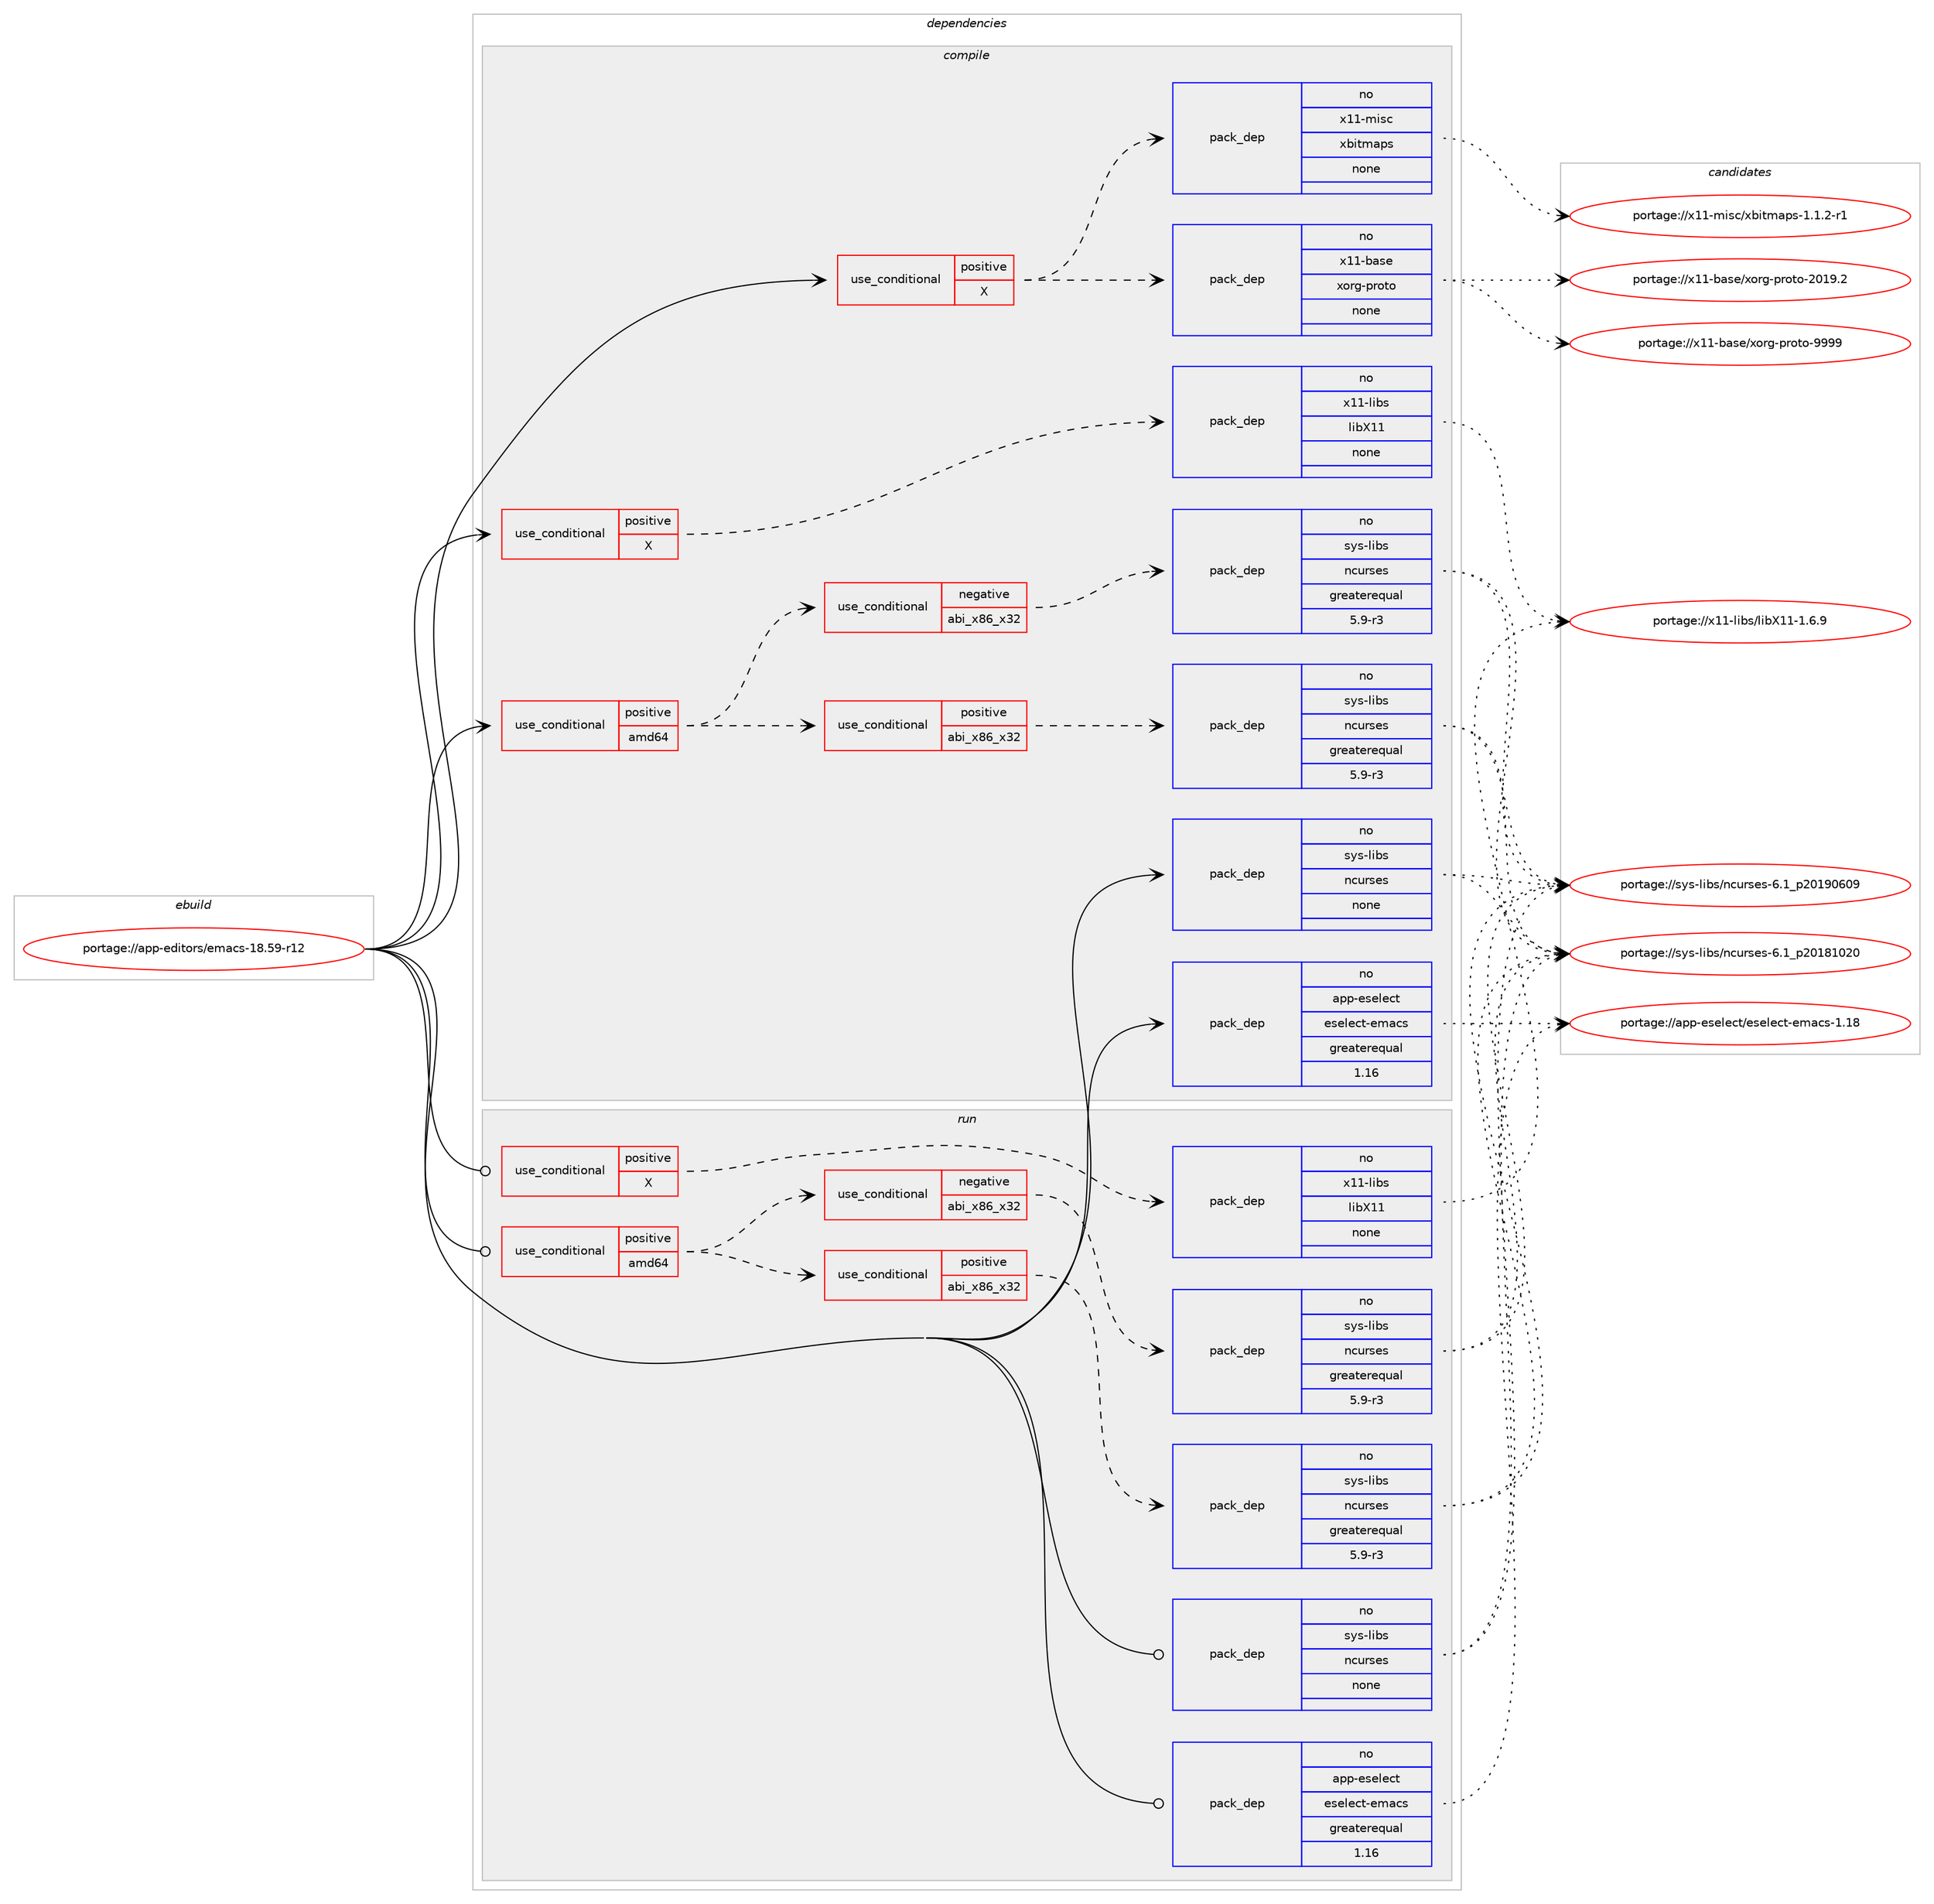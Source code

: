 digraph prolog {

# *************
# Graph options
# *************

newrank=true;
concentrate=true;
compound=true;
graph [rankdir=LR,fontname=Helvetica,fontsize=10,ranksep=1.5];#, ranksep=2.5, nodesep=0.2];
edge  [arrowhead=vee];
node  [fontname=Helvetica,fontsize=10];

# **********
# The ebuild
# **********

subgraph cluster_leftcol {
color=gray;
label=<<i>ebuild</i>>;
id [label="portage://app-editors/emacs-18.59-r12", color=red, width=4, href="../app-editors/emacs-18.59-r12.svg"];
}

# ****************
# The dependencies
# ****************

subgraph cluster_midcol {
color=gray;
label=<<i>dependencies</i>>;
subgraph cluster_compile {
fillcolor="#eeeeee";
style=filled;
label=<<i>compile</i>>;
subgraph cond150834 {
dependency639293 [label=<<TABLE BORDER="0" CELLBORDER="1" CELLSPACING="0" CELLPADDING="4"><TR><TD ROWSPAN="3" CELLPADDING="10">use_conditional</TD></TR><TR><TD>positive</TD></TR><TR><TD>X</TD></TR></TABLE>>, shape=none, color=red];
subgraph pack479995 {
dependency639294 [label=<<TABLE BORDER="0" CELLBORDER="1" CELLSPACING="0" CELLPADDING="4" WIDTH="220"><TR><TD ROWSPAN="6" CELLPADDING="30">pack_dep</TD></TR><TR><TD WIDTH="110">no</TD></TR><TR><TD>x11-base</TD></TR><TR><TD>xorg-proto</TD></TR><TR><TD>none</TD></TR><TR><TD></TD></TR></TABLE>>, shape=none, color=blue];
}
dependency639293:e -> dependency639294:w [weight=20,style="dashed",arrowhead="vee"];
subgraph pack479996 {
dependency639295 [label=<<TABLE BORDER="0" CELLBORDER="1" CELLSPACING="0" CELLPADDING="4" WIDTH="220"><TR><TD ROWSPAN="6" CELLPADDING="30">pack_dep</TD></TR><TR><TD WIDTH="110">no</TD></TR><TR><TD>x11-misc</TD></TR><TR><TD>xbitmaps</TD></TR><TR><TD>none</TD></TR><TR><TD></TD></TR></TABLE>>, shape=none, color=blue];
}
dependency639293:e -> dependency639295:w [weight=20,style="dashed",arrowhead="vee"];
}
id:e -> dependency639293:w [weight=20,style="solid",arrowhead="vee"];
subgraph cond150835 {
dependency639296 [label=<<TABLE BORDER="0" CELLBORDER="1" CELLSPACING="0" CELLPADDING="4"><TR><TD ROWSPAN="3" CELLPADDING="10">use_conditional</TD></TR><TR><TD>positive</TD></TR><TR><TD>X</TD></TR></TABLE>>, shape=none, color=red];
subgraph pack479997 {
dependency639297 [label=<<TABLE BORDER="0" CELLBORDER="1" CELLSPACING="0" CELLPADDING="4" WIDTH="220"><TR><TD ROWSPAN="6" CELLPADDING="30">pack_dep</TD></TR><TR><TD WIDTH="110">no</TD></TR><TR><TD>x11-libs</TD></TR><TR><TD>libX11</TD></TR><TR><TD>none</TD></TR><TR><TD></TD></TR></TABLE>>, shape=none, color=blue];
}
dependency639296:e -> dependency639297:w [weight=20,style="dashed",arrowhead="vee"];
}
id:e -> dependency639296:w [weight=20,style="solid",arrowhead="vee"];
subgraph cond150836 {
dependency639298 [label=<<TABLE BORDER="0" CELLBORDER="1" CELLSPACING="0" CELLPADDING="4"><TR><TD ROWSPAN="3" CELLPADDING="10">use_conditional</TD></TR><TR><TD>positive</TD></TR><TR><TD>amd64</TD></TR></TABLE>>, shape=none, color=red];
subgraph cond150837 {
dependency639299 [label=<<TABLE BORDER="0" CELLBORDER="1" CELLSPACING="0" CELLPADDING="4"><TR><TD ROWSPAN="3" CELLPADDING="10">use_conditional</TD></TR><TR><TD>positive</TD></TR><TR><TD>abi_x86_x32</TD></TR></TABLE>>, shape=none, color=red];
subgraph pack479998 {
dependency639300 [label=<<TABLE BORDER="0" CELLBORDER="1" CELLSPACING="0" CELLPADDING="4" WIDTH="220"><TR><TD ROWSPAN="6" CELLPADDING="30">pack_dep</TD></TR><TR><TD WIDTH="110">no</TD></TR><TR><TD>sys-libs</TD></TR><TR><TD>ncurses</TD></TR><TR><TD>greaterequal</TD></TR><TR><TD>5.9-r3</TD></TR></TABLE>>, shape=none, color=blue];
}
dependency639299:e -> dependency639300:w [weight=20,style="dashed",arrowhead="vee"];
}
dependency639298:e -> dependency639299:w [weight=20,style="dashed",arrowhead="vee"];
subgraph cond150838 {
dependency639301 [label=<<TABLE BORDER="0" CELLBORDER="1" CELLSPACING="0" CELLPADDING="4"><TR><TD ROWSPAN="3" CELLPADDING="10">use_conditional</TD></TR><TR><TD>negative</TD></TR><TR><TD>abi_x86_x32</TD></TR></TABLE>>, shape=none, color=red];
subgraph pack479999 {
dependency639302 [label=<<TABLE BORDER="0" CELLBORDER="1" CELLSPACING="0" CELLPADDING="4" WIDTH="220"><TR><TD ROWSPAN="6" CELLPADDING="30">pack_dep</TD></TR><TR><TD WIDTH="110">no</TD></TR><TR><TD>sys-libs</TD></TR><TR><TD>ncurses</TD></TR><TR><TD>greaterequal</TD></TR><TR><TD>5.9-r3</TD></TR></TABLE>>, shape=none, color=blue];
}
dependency639301:e -> dependency639302:w [weight=20,style="dashed",arrowhead="vee"];
}
dependency639298:e -> dependency639301:w [weight=20,style="dashed",arrowhead="vee"];
}
id:e -> dependency639298:w [weight=20,style="solid",arrowhead="vee"];
subgraph pack480000 {
dependency639303 [label=<<TABLE BORDER="0" CELLBORDER="1" CELLSPACING="0" CELLPADDING="4" WIDTH="220"><TR><TD ROWSPAN="6" CELLPADDING="30">pack_dep</TD></TR><TR><TD WIDTH="110">no</TD></TR><TR><TD>app-eselect</TD></TR><TR><TD>eselect-emacs</TD></TR><TR><TD>greaterequal</TD></TR><TR><TD>1.16</TD></TR></TABLE>>, shape=none, color=blue];
}
id:e -> dependency639303:w [weight=20,style="solid",arrowhead="vee"];
subgraph pack480001 {
dependency639304 [label=<<TABLE BORDER="0" CELLBORDER="1" CELLSPACING="0" CELLPADDING="4" WIDTH="220"><TR><TD ROWSPAN="6" CELLPADDING="30">pack_dep</TD></TR><TR><TD WIDTH="110">no</TD></TR><TR><TD>sys-libs</TD></TR><TR><TD>ncurses</TD></TR><TR><TD>none</TD></TR><TR><TD></TD></TR></TABLE>>, shape=none, color=blue];
}
id:e -> dependency639304:w [weight=20,style="solid",arrowhead="vee"];
}
subgraph cluster_compileandrun {
fillcolor="#eeeeee";
style=filled;
label=<<i>compile and run</i>>;
}
subgraph cluster_run {
fillcolor="#eeeeee";
style=filled;
label=<<i>run</i>>;
subgraph cond150839 {
dependency639305 [label=<<TABLE BORDER="0" CELLBORDER="1" CELLSPACING="0" CELLPADDING="4"><TR><TD ROWSPAN="3" CELLPADDING="10">use_conditional</TD></TR><TR><TD>positive</TD></TR><TR><TD>X</TD></TR></TABLE>>, shape=none, color=red];
subgraph pack480002 {
dependency639306 [label=<<TABLE BORDER="0" CELLBORDER="1" CELLSPACING="0" CELLPADDING="4" WIDTH="220"><TR><TD ROWSPAN="6" CELLPADDING="30">pack_dep</TD></TR><TR><TD WIDTH="110">no</TD></TR><TR><TD>x11-libs</TD></TR><TR><TD>libX11</TD></TR><TR><TD>none</TD></TR><TR><TD></TD></TR></TABLE>>, shape=none, color=blue];
}
dependency639305:e -> dependency639306:w [weight=20,style="dashed",arrowhead="vee"];
}
id:e -> dependency639305:w [weight=20,style="solid",arrowhead="odot"];
subgraph cond150840 {
dependency639307 [label=<<TABLE BORDER="0" CELLBORDER="1" CELLSPACING="0" CELLPADDING="4"><TR><TD ROWSPAN="3" CELLPADDING="10">use_conditional</TD></TR><TR><TD>positive</TD></TR><TR><TD>amd64</TD></TR></TABLE>>, shape=none, color=red];
subgraph cond150841 {
dependency639308 [label=<<TABLE BORDER="0" CELLBORDER="1" CELLSPACING="0" CELLPADDING="4"><TR><TD ROWSPAN="3" CELLPADDING="10">use_conditional</TD></TR><TR><TD>positive</TD></TR><TR><TD>abi_x86_x32</TD></TR></TABLE>>, shape=none, color=red];
subgraph pack480003 {
dependency639309 [label=<<TABLE BORDER="0" CELLBORDER="1" CELLSPACING="0" CELLPADDING="4" WIDTH="220"><TR><TD ROWSPAN="6" CELLPADDING="30">pack_dep</TD></TR><TR><TD WIDTH="110">no</TD></TR><TR><TD>sys-libs</TD></TR><TR><TD>ncurses</TD></TR><TR><TD>greaterequal</TD></TR><TR><TD>5.9-r3</TD></TR></TABLE>>, shape=none, color=blue];
}
dependency639308:e -> dependency639309:w [weight=20,style="dashed",arrowhead="vee"];
}
dependency639307:e -> dependency639308:w [weight=20,style="dashed",arrowhead="vee"];
subgraph cond150842 {
dependency639310 [label=<<TABLE BORDER="0" CELLBORDER="1" CELLSPACING="0" CELLPADDING="4"><TR><TD ROWSPAN="3" CELLPADDING="10">use_conditional</TD></TR><TR><TD>negative</TD></TR><TR><TD>abi_x86_x32</TD></TR></TABLE>>, shape=none, color=red];
subgraph pack480004 {
dependency639311 [label=<<TABLE BORDER="0" CELLBORDER="1" CELLSPACING="0" CELLPADDING="4" WIDTH="220"><TR><TD ROWSPAN="6" CELLPADDING="30">pack_dep</TD></TR><TR><TD WIDTH="110">no</TD></TR><TR><TD>sys-libs</TD></TR><TR><TD>ncurses</TD></TR><TR><TD>greaterequal</TD></TR><TR><TD>5.9-r3</TD></TR></TABLE>>, shape=none, color=blue];
}
dependency639310:e -> dependency639311:w [weight=20,style="dashed",arrowhead="vee"];
}
dependency639307:e -> dependency639310:w [weight=20,style="dashed",arrowhead="vee"];
}
id:e -> dependency639307:w [weight=20,style="solid",arrowhead="odot"];
subgraph pack480005 {
dependency639312 [label=<<TABLE BORDER="0" CELLBORDER="1" CELLSPACING="0" CELLPADDING="4" WIDTH="220"><TR><TD ROWSPAN="6" CELLPADDING="30">pack_dep</TD></TR><TR><TD WIDTH="110">no</TD></TR><TR><TD>app-eselect</TD></TR><TR><TD>eselect-emacs</TD></TR><TR><TD>greaterequal</TD></TR><TR><TD>1.16</TD></TR></TABLE>>, shape=none, color=blue];
}
id:e -> dependency639312:w [weight=20,style="solid",arrowhead="odot"];
subgraph pack480006 {
dependency639313 [label=<<TABLE BORDER="0" CELLBORDER="1" CELLSPACING="0" CELLPADDING="4" WIDTH="220"><TR><TD ROWSPAN="6" CELLPADDING="30">pack_dep</TD></TR><TR><TD WIDTH="110">no</TD></TR><TR><TD>sys-libs</TD></TR><TR><TD>ncurses</TD></TR><TR><TD>none</TD></TR><TR><TD></TD></TR></TABLE>>, shape=none, color=blue];
}
id:e -> dependency639313:w [weight=20,style="solid",arrowhead="odot"];
}
}

# **************
# The candidates
# **************

subgraph cluster_choices {
rank=same;
color=gray;
label=<<i>candidates</i>>;

subgraph choice479995 {
color=black;
nodesep=1;
choice120494945989711510147120111114103451121141111161114557575757 [label="portage://x11-base/xorg-proto-9999", color=red, width=4,href="../x11-base/xorg-proto-9999.svg"];
choice1204949459897115101471201111141034511211411111611145504849574650 [label="portage://x11-base/xorg-proto-2019.2", color=red, width=4,href="../x11-base/xorg-proto-2019.2.svg"];
dependency639294:e -> choice120494945989711510147120111114103451121141111161114557575757:w [style=dotted,weight="100"];
dependency639294:e -> choice1204949459897115101471201111141034511211411111611145504849574650:w [style=dotted,weight="100"];
}
subgraph choice479996 {
color=black;
nodesep=1;
choice120494945109105115994712098105116109971121154549464946504511449 [label="portage://x11-misc/xbitmaps-1.1.2-r1", color=red, width=4,href="../x11-misc/xbitmaps-1.1.2-r1.svg"];
dependency639295:e -> choice120494945109105115994712098105116109971121154549464946504511449:w [style=dotted,weight="100"];
}
subgraph choice479997 {
color=black;
nodesep=1;
choice120494945108105981154710810598884949454946544657 [label="portage://x11-libs/libX11-1.6.9", color=red, width=4,href="../x11-libs/libX11-1.6.9.svg"];
dependency639297:e -> choice120494945108105981154710810598884949454946544657:w [style=dotted,weight="100"];
}
subgraph choice479998 {
color=black;
nodesep=1;
choice1151211154510810598115471109911711411510111545544649951125048495748544857 [label="portage://sys-libs/ncurses-6.1_p20190609", color=red, width=4,href="../sys-libs/ncurses-6.1_p20190609.svg"];
choice1151211154510810598115471109911711411510111545544649951125048495649485048 [label="portage://sys-libs/ncurses-6.1_p20181020", color=red, width=4,href="../sys-libs/ncurses-6.1_p20181020.svg"];
dependency639300:e -> choice1151211154510810598115471109911711411510111545544649951125048495748544857:w [style=dotted,weight="100"];
dependency639300:e -> choice1151211154510810598115471109911711411510111545544649951125048495649485048:w [style=dotted,weight="100"];
}
subgraph choice479999 {
color=black;
nodesep=1;
choice1151211154510810598115471109911711411510111545544649951125048495748544857 [label="portage://sys-libs/ncurses-6.1_p20190609", color=red, width=4,href="../sys-libs/ncurses-6.1_p20190609.svg"];
choice1151211154510810598115471109911711411510111545544649951125048495649485048 [label="portage://sys-libs/ncurses-6.1_p20181020", color=red, width=4,href="../sys-libs/ncurses-6.1_p20181020.svg"];
dependency639302:e -> choice1151211154510810598115471109911711411510111545544649951125048495748544857:w [style=dotted,weight="100"];
dependency639302:e -> choice1151211154510810598115471109911711411510111545544649951125048495649485048:w [style=dotted,weight="100"];
}
subgraph choice480000 {
color=black;
nodesep=1;
choice97112112451011151011081019911647101115101108101991164510110997991154549464956 [label="portage://app-eselect/eselect-emacs-1.18", color=red, width=4,href="../app-eselect/eselect-emacs-1.18.svg"];
dependency639303:e -> choice97112112451011151011081019911647101115101108101991164510110997991154549464956:w [style=dotted,weight="100"];
}
subgraph choice480001 {
color=black;
nodesep=1;
choice1151211154510810598115471109911711411510111545544649951125048495748544857 [label="portage://sys-libs/ncurses-6.1_p20190609", color=red, width=4,href="../sys-libs/ncurses-6.1_p20190609.svg"];
choice1151211154510810598115471109911711411510111545544649951125048495649485048 [label="portage://sys-libs/ncurses-6.1_p20181020", color=red, width=4,href="../sys-libs/ncurses-6.1_p20181020.svg"];
dependency639304:e -> choice1151211154510810598115471109911711411510111545544649951125048495748544857:w [style=dotted,weight="100"];
dependency639304:e -> choice1151211154510810598115471109911711411510111545544649951125048495649485048:w [style=dotted,weight="100"];
}
subgraph choice480002 {
color=black;
nodesep=1;
choice120494945108105981154710810598884949454946544657 [label="portage://x11-libs/libX11-1.6.9", color=red, width=4,href="../x11-libs/libX11-1.6.9.svg"];
dependency639306:e -> choice120494945108105981154710810598884949454946544657:w [style=dotted,weight="100"];
}
subgraph choice480003 {
color=black;
nodesep=1;
choice1151211154510810598115471109911711411510111545544649951125048495748544857 [label="portage://sys-libs/ncurses-6.1_p20190609", color=red, width=4,href="../sys-libs/ncurses-6.1_p20190609.svg"];
choice1151211154510810598115471109911711411510111545544649951125048495649485048 [label="portage://sys-libs/ncurses-6.1_p20181020", color=red, width=4,href="../sys-libs/ncurses-6.1_p20181020.svg"];
dependency639309:e -> choice1151211154510810598115471109911711411510111545544649951125048495748544857:w [style=dotted,weight="100"];
dependency639309:e -> choice1151211154510810598115471109911711411510111545544649951125048495649485048:w [style=dotted,weight="100"];
}
subgraph choice480004 {
color=black;
nodesep=1;
choice1151211154510810598115471109911711411510111545544649951125048495748544857 [label="portage://sys-libs/ncurses-6.1_p20190609", color=red, width=4,href="../sys-libs/ncurses-6.1_p20190609.svg"];
choice1151211154510810598115471109911711411510111545544649951125048495649485048 [label="portage://sys-libs/ncurses-6.1_p20181020", color=red, width=4,href="../sys-libs/ncurses-6.1_p20181020.svg"];
dependency639311:e -> choice1151211154510810598115471109911711411510111545544649951125048495748544857:w [style=dotted,weight="100"];
dependency639311:e -> choice1151211154510810598115471109911711411510111545544649951125048495649485048:w [style=dotted,weight="100"];
}
subgraph choice480005 {
color=black;
nodesep=1;
choice97112112451011151011081019911647101115101108101991164510110997991154549464956 [label="portage://app-eselect/eselect-emacs-1.18", color=red, width=4,href="../app-eselect/eselect-emacs-1.18.svg"];
dependency639312:e -> choice97112112451011151011081019911647101115101108101991164510110997991154549464956:w [style=dotted,weight="100"];
}
subgraph choice480006 {
color=black;
nodesep=1;
choice1151211154510810598115471109911711411510111545544649951125048495748544857 [label="portage://sys-libs/ncurses-6.1_p20190609", color=red, width=4,href="../sys-libs/ncurses-6.1_p20190609.svg"];
choice1151211154510810598115471109911711411510111545544649951125048495649485048 [label="portage://sys-libs/ncurses-6.1_p20181020", color=red, width=4,href="../sys-libs/ncurses-6.1_p20181020.svg"];
dependency639313:e -> choice1151211154510810598115471109911711411510111545544649951125048495748544857:w [style=dotted,weight="100"];
dependency639313:e -> choice1151211154510810598115471109911711411510111545544649951125048495649485048:w [style=dotted,weight="100"];
}
}

}
